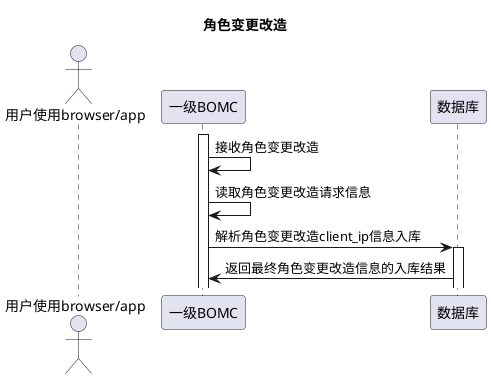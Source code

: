 @startuml
title 	角色变更改造

actor "用户使用browser/app"
participant "一级BOMC" as A
participant "数据库" as B

activate A

A   -> A:接收角色变更改造
A   -> A:读取角色变更改造请求信息

A   -> B :解析角色变更改造client_ip信息入库
activate B
B   -> A:返回最终角色变更改造信息的入库结果
@enduml